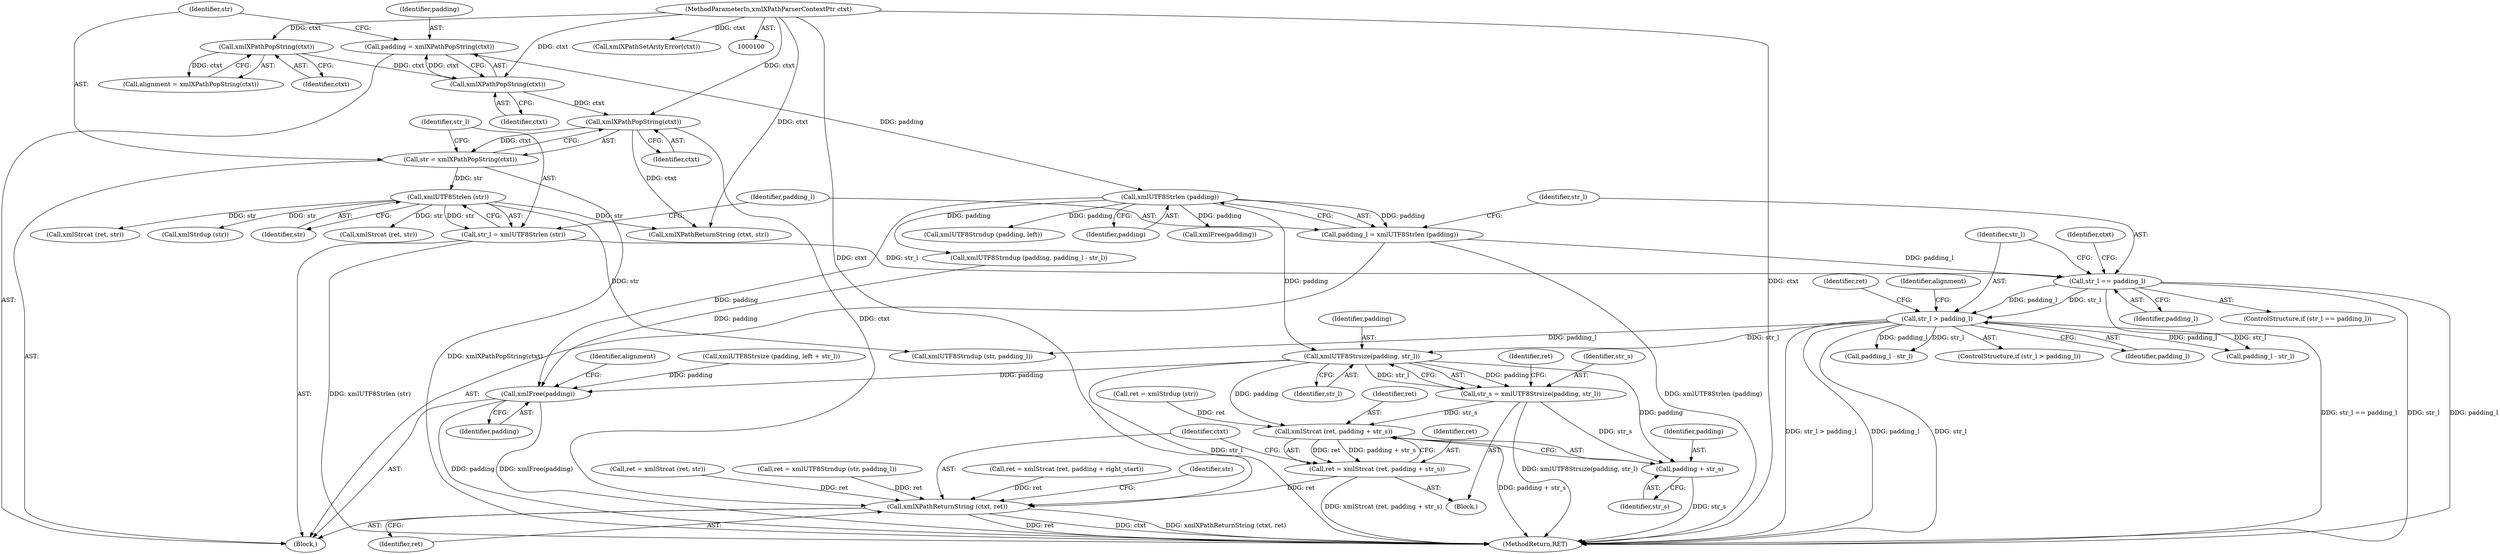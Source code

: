 digraph "0_Chrome_96dbafe288dbe2f0cc45fa3c39daf6d0c37acbab_8@pointer" {
"1000240" [label="(Call,xmlUTF8Strsize(padding, str_l))"];
"1000148" [label="(Call,xmlUTF8Strlen (padding))"];
"1000134" [label="(Call,padding = xmlXPathPopString(ctxt))"];
"1000136" [label="(Call,xmlXPathPopString(ctxt))"];
"1000128" [label="(Call,xmlXPathPopString(ctxt))"];
"1000101" [label="(MethodParameterIn,xmlXPathParserContextPtr ctxt)"];
"1000164" [label="(Call,str_l > padding_l)"];
"1000151" [label="(Call,str_l == padding_l)"];
"1000142" [label="(Call,str_l = xmlUTF8Strlen (str))"];
"1000144" [label="(Call,xmlUTF8Strlen (str))"];
"1000138" [label="(Call,str = xmlXPathPopString(ctxt))"];
"1000140" [label="(Call,xmlXPathPopString(ctxt))"];
"1000146" [label="(Call,padding_l = xmlUTF8Strlen (padding))"];
"1000238" [label="(Call,str_s = xmlUTF8Strsize(padding, str_l))"];
"1000249" [label="(Call,xmlStrcat (ret, padding + str_s))"];
"1000247" [label="(Call,ret = xmlStrcat (ret, padding + str_s))"];
"1000254" [label="(Call,xmlXPathReturnString (ctxt, ret))"];
"1000251" [label="(Call,padding + str_s)"];
"1000259" [label="(Call,xmlFree(padding))"];
"1000128" [label="(Call,xmlXPathPopString(ctxt))"];
"1000103" [label="(Block,)"];
"1000218" [label="(Call,xmlStrcat (ret, str))"];
"1000146" [label="(Call,padding_l = xmlUTF8Strlen (padding))"];
"1000250" [label="(Identifier,ret)"];
"1000260" [label="(Identifier,padding)"];
"1000139" [label="(Identifier,str)"];
"1000126" [label="(Call,alignment = xmlXPathPopString(ctxt))"];
"1000177" [label="(Identifier,alignment)"];
"1000136" [label="(Call,xmlXPathPopString(ctxt))"];
"1000186" [label="(Call,padding_l - str_l)"];
"1000138" [label="(Call,str = xmlXPathPopString(ctxt))"];
"1000263" [label="(MethodReturn,RET)"];
"1000256" [label="(Identifier,ret)"];
"1000245" [label="(Call,xmlStrdup (str))"];
"1000243" [label="(Call,ret = xmlStrdup (str))"];
"1000213" [label="(Call,xmlUTF8Strndup (padding, left))"];
"1000155" [label="(Call,xmlXPathReturnString (ctxt, str))"];
"1000156" [label="(Identifier,ctxt)"];
"1000137" [label="(Identifier,ctxt)"];
"1000145" [label="(Identifier,str)"];
"1000135" [label="(Identifier,padding)"];
"1000255" [label="(Identifier,ctxt)"];
"1000149" [label="(Identifier,padding)"];
"1000119" [label="(Call,xmlXPathSetArityError(ctxt))"];
"1000206" [label="(Call,padding_l - str_l)"];
"1000141" [label="(Identifier,ctxt)"];
"1000163" [label="(ControlStructure,if (str_l > padding_l))"];
"1000228" [label="(Call,ret = xmlStrcat (ret, padding + right_start))"];
"1000244" [label="(Identifier,ret)"];
"1000191" [label="(Call,xmlStrcat (ret, str))"];
"1000259" [label="(Call,xmlFree(padding))"];
"1000262" [label="(Identifier,alignment)"];
"1000251" [label="(Call,padding + str_s)"];
"1000258" [label="(Identifier,str)"];
"1000148" [label="(Call,xmlUTF8Strlen (padding))"];
"1000166" [label="(Identifier,padding_l)"];
"1000129" [label="(Identifier,ctxt)"];
"1000152" [label="(Identifier,str_l)"];
"1000153" [label="(Identifier,padding_l)"];
"1000223" [label="(Call,xmlUTF8Strsize (padding, left + str_l))"];
"1000241" [label="(Identifier,padding)"];
"1000164" [label="(Call,str_l > padding_l)"];
"1000240" [label="(Call,xmlUTF8Strsize(padding, str_l))"];
"1000252" [label="(Identifier,padding)"];
"1000170" [label="(Call,xmlUTF8Strndup (str, padding_l))"];
"1000147" [label="(Identifier,padding_l)"];
"1000242" [label="(Identifier,str_l)"];
"1000248" [label="(Identifier,ret)"];
"1000151" [label="(Call,str_l == padding_l)"];
"1000189" [label="(Call,ret = xmlStrcat (ret, str))"];
"1000253" [label="(Identifier,str_s)"];
"1000142" [label="(Call,str_l = xmlUTF8Strlen (str))"];
"1000158" [label="(Call,xmlFree(padding))"];
"1000249" [label="(Call,xmlStrcat (ret, padding + str_s))"];
"1000143" [label="(Identifier,str_l)"];
"1000247" [label="(Call,ret = xmlStrcat (ret, padding + str_s))"];
"1000168" [label="(Call,ret = xmlUTF8Strndup (str, padding_l))"];
"1000140" [label="(Call,xmlXPathPopString(ctxt))"];
"1000236" [label="(Block,)"];
"1000165" [label="(Identifier,str_l)"];
"1000239" [label="(Identifier,str_s)"];
"1000101" [label="(MethodParameterIn,xmlXPathParserContextPtr ctxt)"];
"1000169" [label="(Identifier,ret)"];
"1000150" [label="(ControlStructure,if (str_l == padding_l))"];
"1000134" [label="(Call,padding = xmlXPathPopString(ctxt))"];
"1000254" [label="(Call,xmlXPathReturnString (ctxt, ret))"];
"1000238" [label="(Call,str_s = xmlUTF8Strsize(padding, str_l))"];
"1000184" [label="(Call,xmlUTF8Strndup (padding, padding_l - str_l))"];
"1000144" [label="(Call,xmlUTF8Strlen (str))"];
"1000240" -> "1000238"  [label="AST: "];
"1000240" -> "1000242"  [label="CFG: "];
"1000241" -> "1000240"  [label="AST: "];
"1000242" -> "1000240"  [label="AST: "];
"1000238" -> "1000240"  [label="CFG: "];
"1000240" -> "1000263"  [label="DDG: str_l"];
"1000240" -> "1000238"  [label="DDG: padding"];
"1000240" -> "1000238"  [label="DDG: str_l"];
"1000148" -> "1000240"  [label="DDG: padding"];
"1000164" -> "1000240"  [label="DDG: str_l"];
"1000240" -> "1000249"  [label="DDG: padding"];
"1000240" -> "1000251"  [label="DDG: padding"];
"1000240" -> "1000259"  [label="DDG: padding"];
"1000148" -> "1000146"  [label="AST: "];
"1000148" -> "1000149"  [label="CFG: "];
"1000149" -> "1000148"  [label="AST: "];
"1000146" -> "1000148"  [label="CFG: "];
"1000148" -> "1000146"  [label="DDG: padding"];
"1000134" -> "1000148"  [label="DDG: padding"];
"1000148" -> "1000158"  [label="DDG: padding"];
"1000148" -> "1000184"  [label="DDG: padding"];
"1000148" -> "1000213"  [label="DDG: padding"];
"1000148" -> "1000259"  [label="DDG: padding"];
"1000134" -> "1000103"  [label="AST: "];
"1000134" -> "1000136"  [label="CFG: "];
"1000135" -> "1000134"  [label="AST: "];
"1000136" -> "1000134"  [label="AST: "];
"1000139" -> "1000134"  [label="CFG: "];
"1000136" -> "1000134"  [label="DDG: ctxt"];
"1000136" -> "1000137"  [label="CFG: "];
"1000137" -> "1000136"  [label="AST: "];
"1000128" -> "1000136"  [label="DDG: ctxt"];
"1000101" -> "1000136"  [label="DDG: ctxt"];
"1000136" -> "1000140"  [label="DDG: ctxt"];
"1000128" -> "1000126"  [label="AST: "];
"1000128" -> "1000129"  [label="CFG: "];
"1000129" -> "1000128"  [label="AST: "];
"1000126" -> "1000128"  [label="CFG: "];
"1000128" -> "1000126"  [label="DDG: ctxt"];
"1000101" -> "1000128"  [label="DDG: ctxt"];
"1000101" -> "1000100"  [label="AST: "];
"1000101" -> "1000263"  [label="DDG: ctxt"];
"1000101" -> "1000119"  [label="DDG: ctxt"];
"1000101" -> "1000140"  [label="DDG: ctxt"];
"1000101" -> "1000155"  [label="DDG: ctxt"];
"1000101" -> "1000254"  [label="DDG: ctxt"];
"1000164" -> "1000163"  [label="AST: "];
"1000164" -> "1000166"  [label="CFG: "];
"1000165" -> "1000164"  [label="AST: "];
"1000166" -> "1000164"  [label="AST: "];
"1000169" -> "1000164"  [label="CFG: "];
"1000177" -> "1000164"  [label="CFG: "];
"1000164" -> "1000263"  [label="DDG: str_l > padding_l"];
"1000164" -> "1000263"  [label="DDG: padding_l"];
"1000164" -> "1000263"  [label="DDG: str_l"];
"1000151" -> "1000164"  [label="DDG: str_l"];
"1000151" -> "1000164"  [label="DDG: padding_l"];
"1000164" -> "1000170"  [label="DDG: padding_l"];
"1000164" -> "1000186"  [label="DDG: padding_l"];
"1000164" -> "1000186"  [label="DDG: str_l"];
"1000164" -> "1000206"  [label="DDG: padding_l"];
"1000164" -> "1000206"  [label="DDG: str_l"];
"1000151" -> "1000150"  [label="AST: "];
"1000151" -> "1000153"  [label="CFG: "];
"1000152" -> "1000151"  [label="AST: "];
"1000153" -> "1000151"  [label="AST: "];
"1000156" -> "1000151"  [label="CFG: "];
"1000165" -> "1000151"  [label="CFG: "];
"1000151" -> "1000263"  [label="DDG: str_l == padding_l"];
"1000151" -> "1000263"  [label="DDG: str_l"];
"1000151" -> "1000263"  [label="DDG: padding_l"];
"1000142" -> "1000151"  [label="DDG: str_l"];
"1000146" -> "1000151"  [label="DDG: padding_l"];
"1000142" -> "1000103"  [label="AST: "];
"1000142" -> "1000144"  [label="CFG: "];
"1000143" -> "1000142"  [label="AST: "];
"1000144" -> "1000142"  [label="AST: "];
"1000147" -> "1000142"  [label="CFG: "];
"1000142" -> "1000263"  [label="DDG: xmlUTF8Strlen (str)"];
"1000144" -> "1000142"  [label="DDG: str"];
"1000144" -> "1000145"  [label="CFG: "];
"1000145" -> "1000144"  [label="AST: "];
"1000138" -> "1000144"  [label="DDG: str"];
"1000144" -> "1000155"  [label="DDG: str"];
"1000144" -> "1000170"  [label="DDG: str"];
"1000144" -> "1000191"  [label="DDG: str"];
"1000144" -> "1000218"  [label="DDG: str"];
"1000144" -> "1000245"  [label="DDG: str"];
"1000138" -> "1000103"  [label="AST: "];
"1000138" -> "1000140"  [label="CFG: "];
"1000139" -> "1000138"  [label="AST: "];
"1000140" -> "1000138"  [label="AST: "];
"1000143" -> "1000138"  [label="CFG: "];
"1000138" -> "1000263"  [label="DDG: xmlXPathPopString(ctxt)"];
"1000140" -> "1000138"  [label="DDG: ctxt"];
"1000140" -> "1000141"  [label="CFG: "];
"1000141" -> "1000140"  [label="AST: "];
"1000140" -> "1000155"  [label="DDG: ctxt"];
"1000140" -> "1000254"  [label="DDG: ctxt"];
"1000146" -> "1000103"  [label="AST: "];
"1000147" -> "1000146"  [label="AST: "];
"1000152" -> "1000146"  [label="CFG: "];
"1000146" -> "1000263"  [label="DDG: xmlUTF8Strlen (padding)"];
"1000238" -> "1000236"  [label="AST: "];
"1000239" -> "1000238"  [label="AST: "];
"1000244" -> "1000238"  [label="CFG: "];
"1000238" -> "1000263"  [label="DDG: xmlUTF8Strsize(padding, str_l)"];
"1000238" -> "1000249"  [label="DDG: str_s"];
"1000238" -> "1000251"  [label="DDG: str_s"];
"1000249" -> "1000247"  [label="AST: "];
"1000249" -> "1000251"  [label="CFG: "];
"1000250" -> "1000249"  [label="AST: "];
"1000251" -> "1000249"  [label="AST: "];
"1000247" -> "1000249"  [label="CFG: "];
"1000249" -> "1000263"  [label="DDG: padding + str_s"];
"1000249" -> "1000247"  [label="DDG: ret"];
"1000249" -> "1000247"  [label="DDG: padding + str_s"];
"1000243" -> "1000249"  [label="DDG: ret"];
"1000247" -> "1000236"  [label="AST: "];
"1000248" -> "1000247"  [label="AST: "];
"1000255" -> "1000247"  [label="CFG: "];
"1000247" -> "1000263"  [label="DDG: xmlStrcat (ret, padding + str_s)"];
"1000247" -> "1000254"  [label="DDG: ret"];
"1000254" -> "1000103"  [label="AST: "];
"1000254" -> "1000256"  [label="CFG: "];
"1000255" -> "1000254"  [label="AST: "];
"1000256" -> "1000254"  [label="AST: "];
"1000258" -> "1000254"  [label="CFG: "];
"1000254" -> "1000263"  [label="DDG: ctxt"];
"1000254" -> "1000263"  [label="DDG: xmlXPathReturnString (ctxt, ret)"];
"1000254" -> "1000263"  [label="DDG: ret"];
"1000228" -> "1000254"  [label="DDG: ret"];
"1000168" -> "1000254"  [label="DDG: ret"];
"1000189" -> "1000254"  [label="DDG: ret"];
"1000251" -> "1000253"  [label="CFG: "];
"1000252" -> "1000251"  [label="AST: "];
"1000253" -> "1000251"  [label="AST: "];
"1000251" -> "1000263"  [label="DDG: str_s"];
"1000259" -> "1000103"  [label="AST: "];
"1000259" -> "1000260"  [label="CFG: "];
"1000260" -> "1000259"  [label="AST: "];
"1000262" -> "1000259"  [label="CFG: "];
"1000259" -> "1000263"  [label="DDG: xmlFree(padding)"];
"1000259" -> "1000263"  [label="DDG: padding"];
"1000184" -> "1000259"  [label="DDG: padding"];
"1000223" -> "1000259"  [label="DDG: padding"];
}
